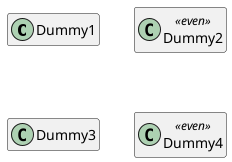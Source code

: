 {
  "sha1": "g9behrwvv4r52ui2l4gxlxwsg6iz813",
  "insertion": {
    "when": "2024-06-01T09:03:07.426Z",
    "user": "plantuml@gmail.com"
  }
}
@startuml
class Dummy1 {
  +thisIsALongmethod1()
  +anotherMetheod()
  
  +String a1
  +Date d;
}

class Dummy2 <<even>> {
  +String a1
  +Date d;
}

class Dummy3 {
  +thisIsALongmethod1()
  +anotherMetheod()
}

class Dummy4 <<even>>

hide members
@enduml
